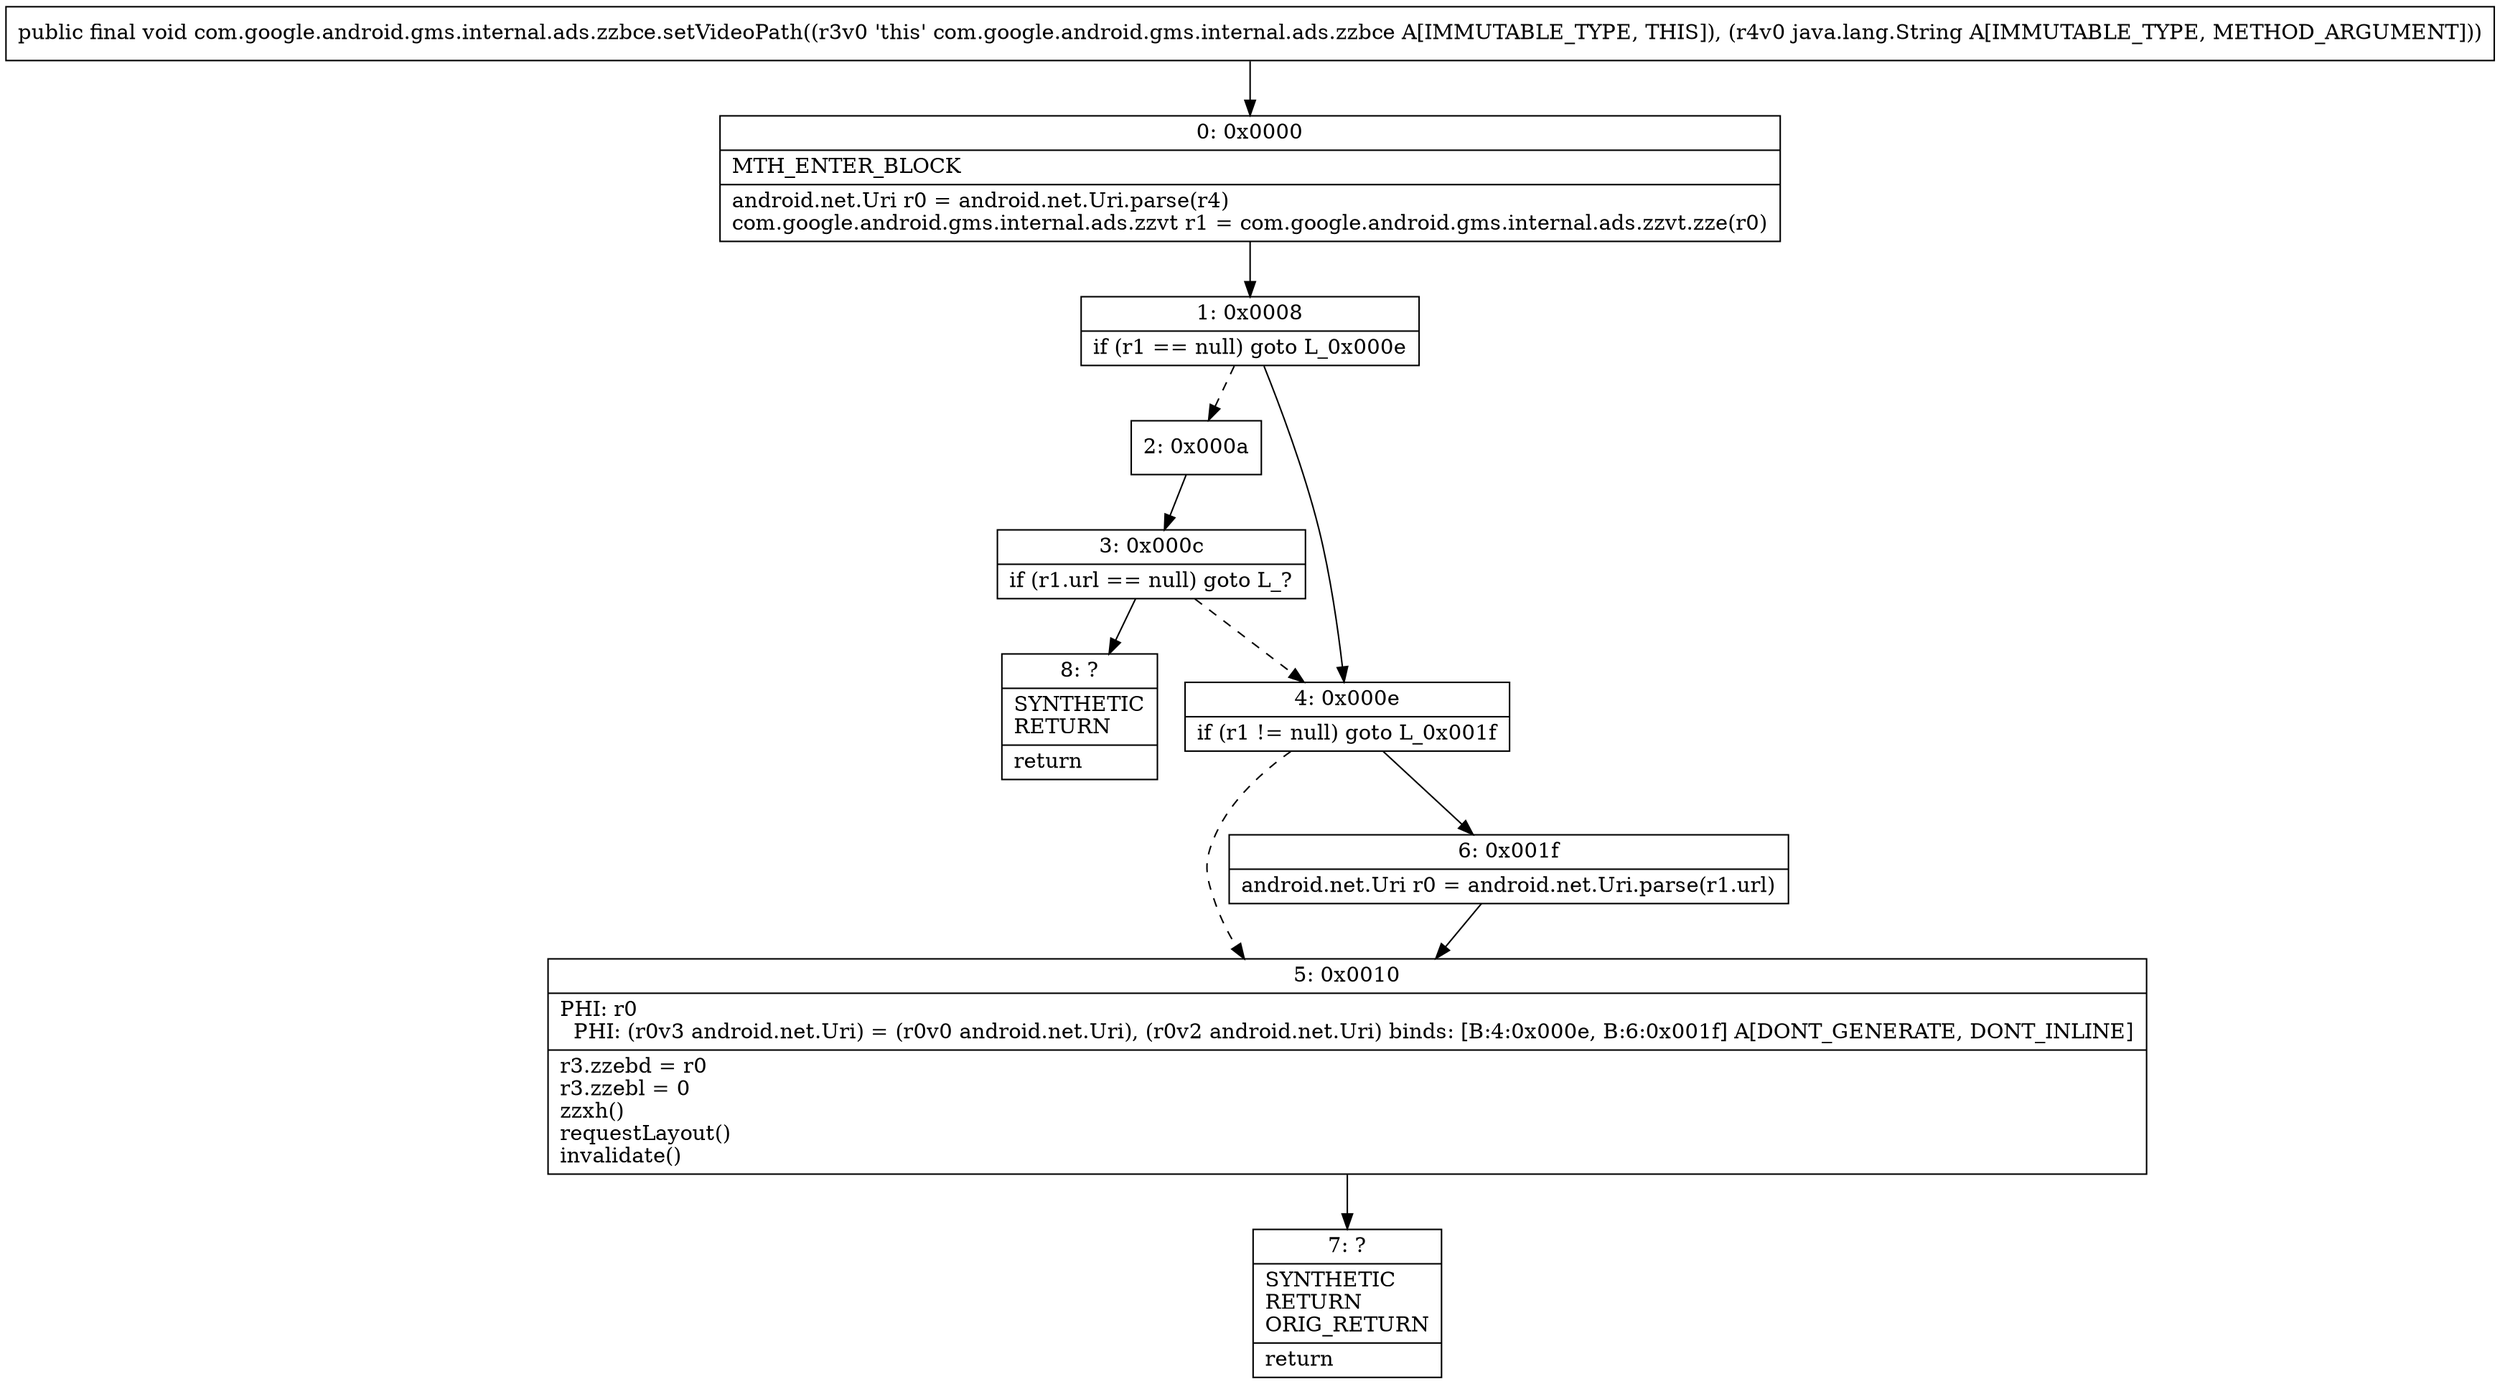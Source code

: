 digraph "CFG forcom.google.android.gms.internal.ads.zzbce.setVideoPath(Ljava\/lang\/String;)V" {
Node_0 [shape=record,label="{0\:\ 0x0000|MTH_ENTER_BLOCK\l|android.net.Uri r0 = android.net.Uri.parse(r4)\lcom.google.android.gms.internal.ads.zzvt r1 = com.google.android.gms.internal.ads.zzvt.zze(r0)\l}"];
Node_1 [shape=record,label="{1\:\ 0x0008|if (r1 == null) goto L_0x000e\l}"];
Node_2 [shape=record,label="{2\:\ 0x000a}"];
Node_3 [shape=record,label="{3\:\ 0x000c|if (r1.url == null) goto L_?\l}"];
Node_4 [shape=record,label="{4\:\ 0x000e|if (r1 != null) goto L_0x001f\l}"];
Node_5 [shape=record,label="{5\:\ 0x0010|PHI: r0 \l  PHI: (r0v3 android.net.Uri) = (r0v0 android.net.Uri), (r0v2 android.net.Uri) binds: [B:4:0x000e, B:6:0x001f] A[DONT_GENERATE, DONT_INLINE]\l|r3.zzebd = r0\lr3.zzebl = 0\lzzxh()\lrequestLayout()\linvalidate()\l}"];
Node_6 [shape=record,label="{6\:\ 0x001f|android.net.Uri r0 = android.net.Uri.parse(r1.url)\l}"];
Node_7 [shape=record,label="{7\:\ ?|SYNTHETIC\lRETURN\lORIG_RETURN\l|return\l}"];
Node_8 [shape=record,label="{8\:\ ?|SYNTHETIC\lRETURN\l|return\l}"];
MethodNode[shape=record,label="{public final void com.google.android.gms.internal.ads.zzbce.setVideoPath((r3v0 'this' com.google.android.gms.internal.ads.zzbce A[IMMUTABLE_TYPE, THIS]), (r4v0 java.lang.String A[IMMUTABLE_TYPE, METHOD_ARGUMENT])) }"];
MethodNode -> Node_0;
Node_0 -> Node_1;
Node_1 -> Node_2[style=dashed];
Node_1 -> Node_4;
Node_2 -> Node_3;
Node_3 -> Node_4[style=dashed];
Node_3 -> Node_8;
Node_4 -> Node_5[style=dashed];
Node_4 -> Node_6;
Node_5 -> Node_7;
Node_6 -> Node_5;
}

